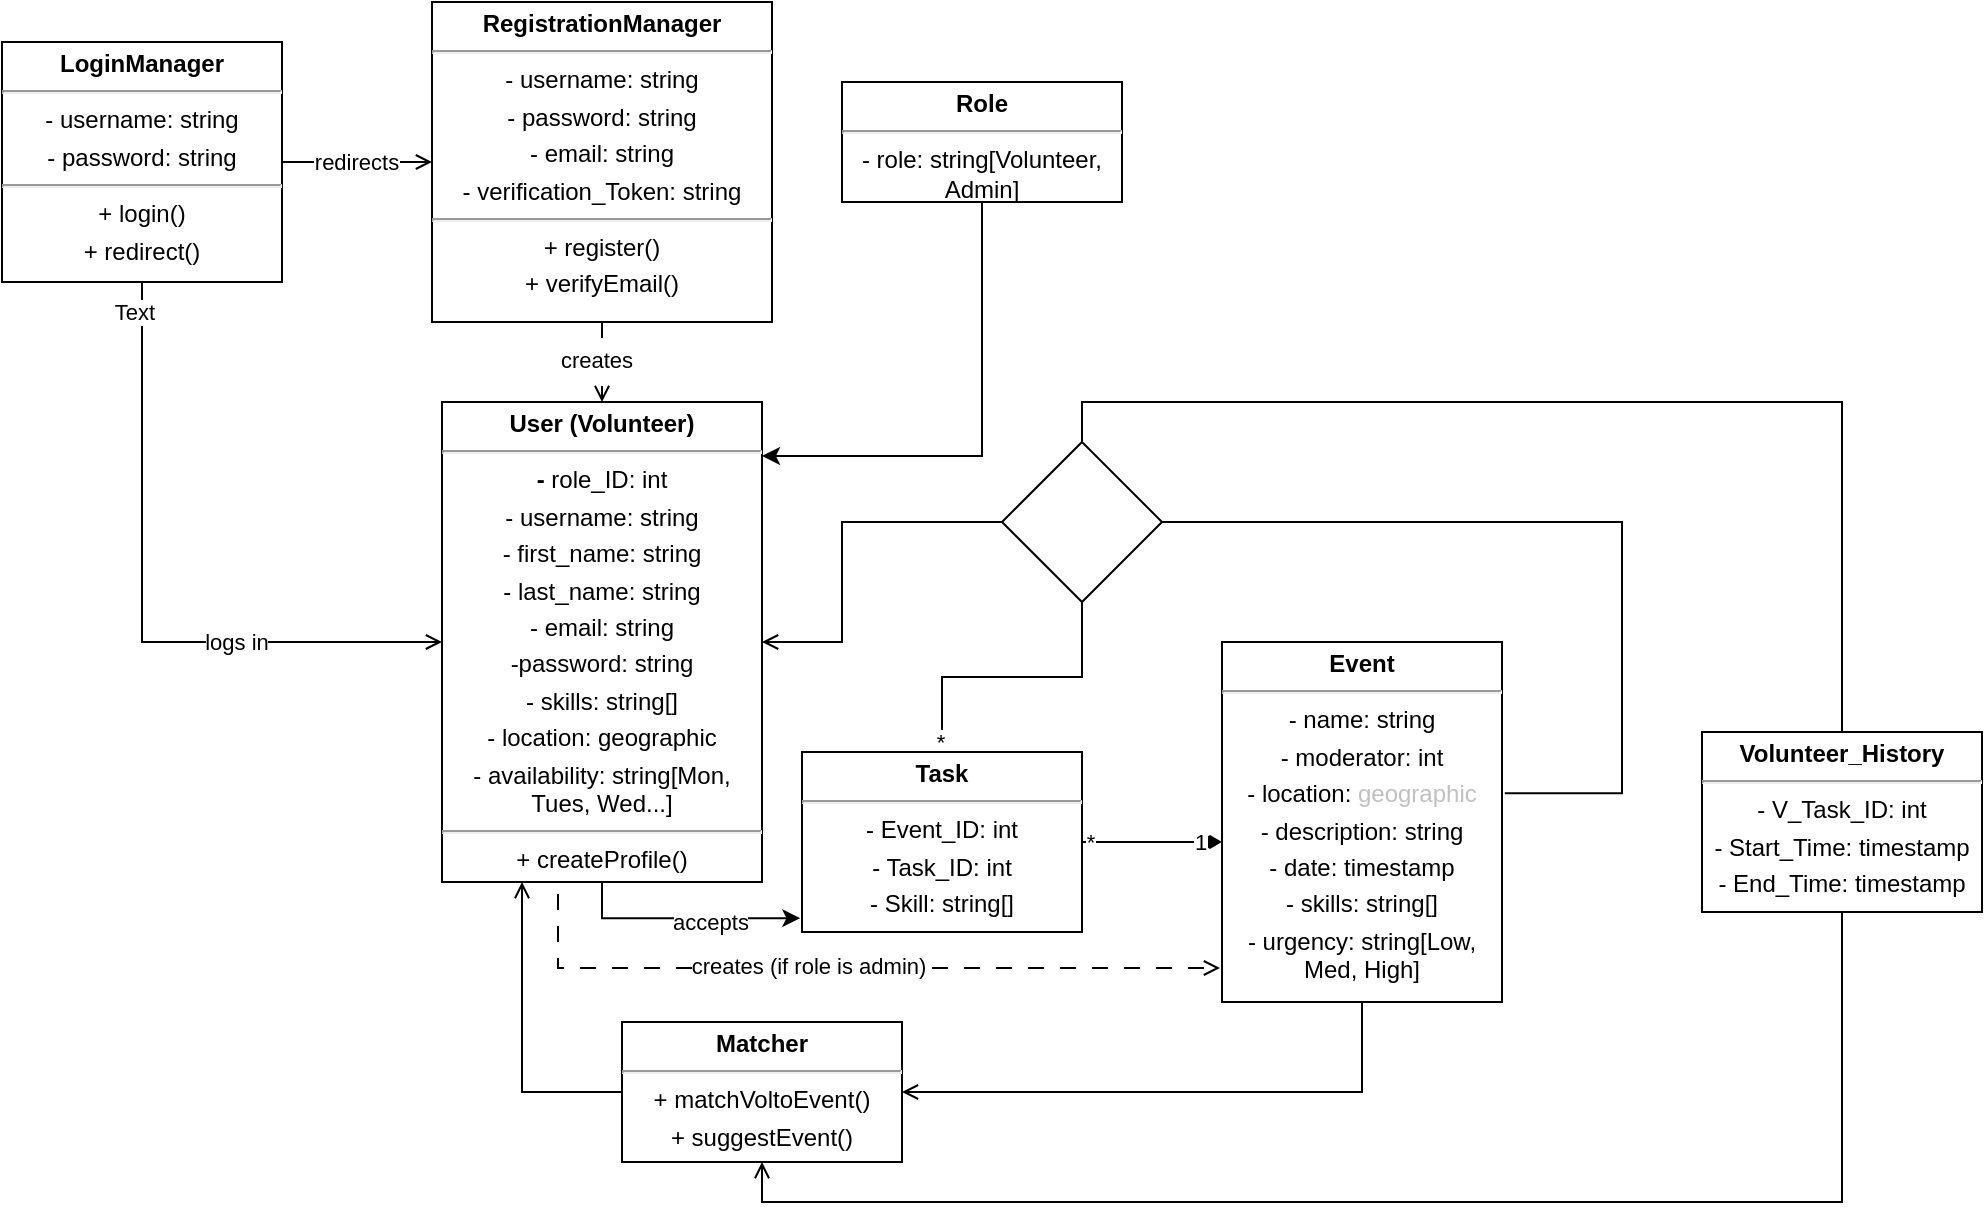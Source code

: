 <mxfile>
    <diagram name="Page-1" id="1ynipb41A76ynrJRXYRH">
        <mxGraphModel dx="1259" dy="696" grid="0" gridSize="10" guides="1" tooltips="1" connect="1" arrows="1" fold="1" page="0" pageScale="1" pageWidth="850" pageHeight="1100" background="light-dark(#FFFFFF,#FFFFFF)" math="0" shadow="0">
            <root>
                <mxCell id="0"/>
                <mxCell id="1" parent="0"/>
                <mxCell id="7v6IvsCs5i9A4eFvV6Ky-1" style="edgeStyle=orthogonalEdgeStyle;rounded=0;orthogonalLoop=1;jettySize=auto;html=1;exitX=1;exitY=0.5;exitDx=0;exitDy=0;entryX=0;entryY=0.5;entryDx=0;entryDy=0;endArrow=open;endFill=0;strokeColor=light-dark(#000000,#000000);fontColor=light-dark(#000000,#FFFFFF);" parent="1" source="7v6IvsCs5i9A4eFvV6Ky-6" target="7v6IvsCs5i9A4eFvV6Ky-9" edge="1">
                    <mxGeometry relative="1" as="geometry"/>
                </mxCell>
                <mxCell id="7v6IvsCs5i9A4eFvV6Ky-2" value="redirects" style="edgeLabel;html=1;align=center;verticalAlign=middle;resizable=0;points=[];fontColor=light-dark(#000000,#FFFFFF);" parent="7v6IvsCs5i9A4eFvV6Ky-1" vertex="1" connectable="0">
                    <mxGeometry x="-0.033" relative="1" as="geometry">
                        <mxPoint as="offset"/>
                    </mxGeometry>
                </mxCell>
                <mxCell id="7v6IvsCs5i9A4eFvV6Ky-3" style="edgeStyle=orthogonalEdgeStyle;rounded=0;orthogonalLoop=1;jettySize=auto;html=1;exitX=0.5;exitY=1;exitDx=0;exitDy=0;entryX=0;entryY=0.5;entryDx=0;entryDy=0;endArrow=open;endFill=0;strokeColor=light-dark(#000000,#000000);fontColor=light-dark(#000000,#FFFFFF);" parent="1" source="7v6IvsCs5i9A4eFvV6Ky-6" target="7v6IvsCs5i9A4eFvV6Ky-14" edge="1">
                    <mxGeometry relative="1" as="geometry"/>
                </mxCell>
                <mxCell id="7v6IvsCs5i9A4eFvV6Ky-4" value="logs in" style="edgeLabel;html=1;align=center;verticalAlign=middle;resizable=0;points=[];fontColor=light-dark(#000000,#FFFFFF);" parent="7v6IvsCs5i9A4eFvV6Ky-3" vertex="1" connectable="0">
                    <mxGeometry x="0.296" y="2" relative="1" as="geometry">
                        <mxPoint x="13" y="2" as="offset"/>
                    </mxGeometry>
                </mxCell>
                <mxCell id="7v6IvsCs5i9A4eFvV6Ky-5" value="Text" style="edgeLabel;html=1;align=center;verticalAlign=middle;resizable=0;points=[];fontColor=light-dark(#000000,#FFFFFF);" parent="7v6IvsCs5i9A4eFvV6Ky-3" vertex="1" connectable="0">
                    <mxGeometry x="-0.908" y="-4" relative="1" as="geometry">
                        <mxPoint as="offset"/>
                    </mxGeometry>
                </mxCell>
                <mxCell id="7v6IvsCs5i9A4eFvV6Ky-6" value="&lt;p style=&quot;margin:0px;margin-top:4px;text-align:center;&quot;&gt;&lt;b&gt;LoginManager&lt;/b&gt;&lt;/p&gt;&lt;hr&gt;&lt;p style=&quot;margin:0px;margin-top:4px;text-align:center;&quot;&gt;- username: string&lt;/p&gt;&lt;p style=&quot;margin:0px;margin-top:4px;text-align:center;&quot;&gt;- password: string&lt;/p&gt;&lt;hr&gt;&lt;p style=&quot;margin:0px;margin-top:4px;text-align:center;&quot;&gt;+ login()&lt;/p&gt;&lt;p style=&quot;margin:0px;margin-top:4px;text-align:center;&quot;&gt;+ redirect()&lt;/p&gt;&lt;p style=&quot;margin:0px;margin-top:4px;text-align:center;&quot;&gt;&lt;b&gt;&lt;br&gt;&lt;/b&gt;&lt;/p&gt;&lt;p style=&quot;margin:0px;margin-top:4px;text-align:center;&quot;&gt;&lt;b&gt;&lt;br&gt;&lt;/b&gt;&lt;/p&gt;&lt;p style=&quot;margin:0px;margin-top:4px;text-align:center;&quot;&gt;&lt;b&gt;&lt;br&gt;&lt;/b&gt;&lt;/p&gt;&lt;p style=&quot;margin:0px;margin-top:4px;text-align:center;&quot;&gt;&lt;b&gt;&lt;br&gt;&lt;/b&gt;&lt;/p&gt;&lt;p style=&quot;margin:0px;margin-top:4px;text-align:center;&quot;&gt;&lt;b&gt;+&lt;/b&gt;&lt;/p&gt;" style="verticalAlign=top;align=left;overflow=fill;html=1;whiteSpace=wrap;fontColor=default;" parent="1" vertex="1">
                    <mxGeometry x="230" y="330" width="140" height="120" as="geometry"/>
                </mxCell>
                <mxCell id="7v6IvsCs5i9A4eFvV6Ky-7" style="edgeStyle=orthogonalEdgeStyle;rounded=0;orthogonalLoop=1;jettySize=auto;html=1;exitX=0.5;exitY=1;exitDx=0;exitDy=0;entryX=0.5;entryY=0;entryDx=0;entryDy=0;dashed=1;dashPattern=8 8;endArrow=open;endFill=0;strokeColor=light-dark(#000000,#000000);fontColor=light-dark(#000000,#FFFFFF);" parent="1" source="7v6IvsCs5i9A4eFvV6Ky-9" target="7v6IvsCs5i9A4eFvV6Ky-14" edge="1">
                    <mxGeometry relative="1" as="geometry"/>
                </mxCell>
                <mxCell id="7v6IvsCs5i9A4eFvV6Ky-8" value="creates" style="edgeLabel;html=1;align=center;verticalAlign=middle;resizable=0;points=[];fontColor=light-dark(#000000,#FFFFFF);" parent="7v6IvsCs5i9A4eFvV6Ky-7" vertex="1" connectable="0">
                    <mxGeometry x="-0.082" y="-2" relative="1" as="geometry">
                        <mxPoint x="-1" as="offset"/>
                    </mxGeometry>
                </mxCell>
                <mxCell id="7v6IvsCs5i9A4eFvV6Ky-9" value="&lt;p style=&quot;margin:0px;margin-top:4px;text-align:center;&quot;&gt;&lt;b&gt;RegistrationManager&lt;/b&gt;&lt;/p&gt;&lt;hr&gt;&lt;p style=&quot;margin:0px;margin-top:4px;text-align:center;&quot;&gt;- username: string&lt;/p&gt;&lt;p style=&quot;margin:0px;margin-top:4px;text-align:center;&quot;&gt;- password: string&lt;/p&gt;&lt;p style=&quot;margin:0px;margin-top:4px;text-align:center;&quot;&gt;- email: string&lt;/p&gt;&lt;p style=&quot;margin:0px;margin-top:4px;text-align:center;&quot;&gt;- verification_Token: string&lt;/p&gt;&lt;hr&gt;&lt;p style=&quot;margin:0px;margin-top:4px;text-align:center;&quot;&gt;+ register()&lt;/p&gt;&lt;p style=&quot;margin:0px;margin-top:4px;text-align:center;&quot;&gt;+ verifyEmail()&lt;/p&gt;&lt;p style=&quot;margin:0px;margin-top:4px;text-align:center;&quot;&gt;&lt;b&gt;&lt;br&gt;&lt;/b&gt;&lt;/p&gt;" style="verticalAlign=top;align=left;overflow=fill;html=1;whiteSpace=wrap;fontColor=light-dark(#000000,#FFFFFF);" parent="1" vertex="1">
                    <mxGeometry x="445" y="310" width="170" height="160" as="geometry"/>
                </mxCell>
                <mxCell id="7v6IvsCs5i9A4eFvV6Ky-10" style="edgeStyle=orthogonalEdgeStyle;rounded=0;orthogonalLoop=1;jettySize=auto;html=1;exitX=0.5;exitY=1;exitDx=0;exitDy=0;entryX=-0.006;entryY=0.923;entryDx=0;entryDy=0;endArrow=classic;endFill=1;startFill=0;strokeColor=light-dark(#000000,#000000);entryPerimeter=0;startArrow=none;fontColor=light-dark(#000000,#FFFFFF);" parent="1" target="7v6IvsCs5i9A4eFvV6Ky-23" edge="1" source="7v6IvsCs5i9A4eFvV6Ky-14">
                    <mxGeometry relative="1" as="geometry">
                        <mxPoint x="530" y="740" as="sourcePoint"/>
                        <mxPoint x="590" y="772.5" as="targetPoint"/>
                        <Array as="points">
                            <mxPoint x="530" y="768"/>
                        </Array>
                    </mxGeometry>
                </mxCell>
                <mxCell id="7v6IvsCs5i9A4eFvV6Ky-11" value="accepts" style="edgeLabel;html=1;align=center;verticalAlign=middle;resizable=0;points=[];rotation=0;fontColor=light-dark(#000000,#FFFFFF);" parent="7v6IvsCs5i9A4eFvV6Ky-10" connectable="0" vertex="1">
                    <mxGeometry x="0.482" y="-1" relative="1" as="geometry">
                        <mxPoint x="-15" y="1" as="offset"/>
                    </mxGeometry>
                </mxCell>
                <mxCell id="7v6IvsCs5i9A4eFvV6Ky-12" style="edgeStyle=orthogonalEdgeStyle;rounded=0;orthogonalLoop=1;jettySize=auto;html=1;endArrow=open;endFill=0;dashed=1;dashPattern=8 8;elbow=vertical;entryX=-0.007;entryY=0.908;entryDx=0;entryDy=0;entryPerimeter=0;strokeColor=light-dark(#000000,#000000);fontColor=light-dark(#000000,#FFFFFF);" parent="1" target="7v6IvsCs5i9A4eFvV6Ky-16" edge="1">
                    <mxGeometry relative="1" as="geometry">
                        <mxPoint x="508" y="740" as="sourcePoint"/>
                        <mxPoint x="810" y="890" as="targetPoint"/>
                        <Array as="points">
                            <mxPoint x="508" y="793"/>
                            <mxPoint x="839" y="793"/>
                        </Array>
                    </mxGeometry>
                </mxCell>
                <mxCell id="7v6IvsCs5i9A4eFvV6Ky-13" value="creates (if role is admin)" style="edgeLabel;html=1;align=center;verticalAlign=middle;resizable=0;points=[];fontColor=light-dark(#000000,#FFFFFF);" parent="7v6IvsCs5i9A4eFvV6Ky-12" connectable="0" vertex="1">
                    <mxGeometry x="0.394" y="1" relative="1" as="geometry">
                        <mxPoint x="-90" as="offset"/>
                    </mxGeometry>
                </mxCell>
                <mxCell id="7v6IvsCs5i9A4eFvV6Ky-14" value="&lt;p style=&quot;margin:0px;margin-top:4px;text-align:center;&quot;&gt;&lt;b&gt;User (Volunteer)&lt;/b&gt;&lt;/p&gt;&lt;hr&gt;&lt;p style=&quot;margin:0px;margin-top:4px;text-align:center;&quot;&gt;&lt;b&gt;-&lt;/b&gt; role_ID: int&lt;/p&gt;&lt;p style=&quot;margin:0px;margin-top:4px;text-align:center;&quot;&gt;- username: string&lt;/p&gt;&lt;p style=&quot;margin:0px;margin-top:4px;text-align:center;&quot;&gt;- first_name: string&lt;/p&gt;&lt;p style=&quot;margin:0px;margin-top:4px;text-align:center;&quot;&gt;- last_name: string&lt;/p&gt;&lt;p style=&quot;margin:0px;margin-top:4px;text-align:center;&quot;&gt;- email: string&lt;/p&gt;&lt;p style=&quot;margin:0px;margin-top:4px;text-align:center;&quot;&gt;-password: string&lt;/p&gt;&lt;p style=&quot;margin:0px;margin-top:4px;text-align:center;&quot;&gt;- skills: string[]&lt;/p&gt;&lt;p style=&quot;text-align: center; margin: 4px 0px 0px;&quot;&gt;- location: geographic&lt;/p&gt;&lt;p style=&quot;text-align: center; margin: 4px 0px 0px;&quot;&gt;- availability: string[Mon, Tues, Wed...]&lt;/p&gt;&lt;hr style=&quot;text-align: center;&quot;&gt;&lt;div style=&quot;text-align: center;&quot;&gt;+ createProfile()&lt;/div&gt;" style="verticalAlign=top;align=left;overflow=fill;html=1;whiteSpace=wrap;fontColor=light-dark(#000000,#FFFFFF);" parent="1" vertex="1">
                    <mxGeometry x="450" y="510" width="160" height="240" as="geometry"/>
                </mxCell>
                <mxCell id="7v6IvsCs5i9A4eFvV6Ky-15" style="edgeStyle=orthogonalEdgeStyle;rounded=0;orthogonalLoop=1;jettySize=auto;html=1;exitX=0.5;exitY=1;exitDx=0;exitDy=0;entryX=1;entryY=0.5;entryDx=0;entryDy=0;endArrow=open;endFill=0;strokeColor=light-dark(#000000,#000000);fontColor=light-dark(#000000,#FFFFFF);" parent="1" source="7v6IvsCs5i9A4eFvV6Ky-16" target="7v6IvsCs5i9A4eFvV6Ky-32" edge="1">
                    <mxGeometry relative="1" as="geometry"/>
                </mxCell>
                <mxCell id="7v6IvsCs5i9A4eFvV6Ky-16" value="&lt;p style=&quot;margin:0px;margin-top:4px;text-align:center;&quot;&gt;&lt;b&gt;Event&lt;/b&gt;&lt;/p&gt;&lt;hr&gt;&lt;p style=&quot;margin:0px;margin-top:4px;text-align:center;&quot;&gt;- name: string&lt;/p&gt;&lt;p style=&quot;margin:0px;margin-top:4px;text-align:center;&quot;&gt;- moderator: int&lt;/p&gt;&lt;p style=&quot;margin:0px;margin-top:4px;text-align:center;&quot;&gt;- location:&amp;nbsp;&lt;span style=&quot;background-color: transparent;&quot;&gt;&lt;font style=&quot;color: light-dark(rgb(192, 192, 192), rgb(255, 255, 255));&quot;&gt;geographic&lt;/font&gt;&lt;/span&gt;&lt;/p&gt;&lt;p style=&quot;margin:0px;margin-top:4px;text-align:center;&quot;&gt;- description: string&lt;/p&gt;&lt;p style=&quot;margin:0px;margin-top:4px;text-align:center;&quot;&gt;&lt;span style=&quot;background-color: transparent;&quot;&gt;- date: timestamp&lt;/span&gt;&lt;/p&gt;&lt;p style=&quot;margin:0px;margin-top:4px;text-align:center;&quot;&gt;- skills: string[]&lt;/p&gt;&lt;p style=&quot;margin:0px;margin-top:4px;text-align:center;&quot;&gt;- urgency: string[Low, Med, High]&lt;/p&gt;" style="verticalAlign=top;align=left;overflow=fill;html=1;whiteSpace=wrap;fontColor=light-dark(#000000,#FFFFFF);" parent="1" vertex="1">
                    <mxGeometry x="840" y="630" width="140" height="180" as="geometry"/>
                </mxCell>
                <mxCell id="7v6IvsCs5i9A4eFvV6Ky-19" style="edgeStyle=orthogonalEdgeStyle;rounded=0;orthogonalLoop=1;jettySize=auto;html=1;exitX=1.01;exitY=0.42;exitDx=0;exitDy=0;entryX=1;entryY=0.5;entryDx=0;entryDy=0;endArrow=none;startFill=0;startArrow=none;strokeColor=light-dark(#000000,#000000);fontColor=light-dark(#000000,#FFFFFF);exitPerimeter=0;" parent="1" source="7v6IvsCs5i9A4eFvV6Ky-16" target="7v6IvsCs5i9A4eFvV6Ky-35" edge="1">
                    <mxGeometry relative="1" as="geometry">
                        <mxPoint x="1100" y="850" as="sourcePoint"/>
                        <Array as="points">
                            <mxPoint x="1040" y="706"/>
                            <mxPoint x="1040" y="570"/>
                        </Array>
                    </mxGeometry>
                </mxCell>
                <mxCell id="7v6IvsCs5i9A4eFvV6Ky-21" style="edgeStyle=orthogonalEdgeStyle;rounded=0;orthogonalLoop=1;jettySize=auto;html=1;exitX=0.5;exitY=0;exitDx=0;exitDy=0;entryX=0.5;entryY=1;entryDx=0;entryDy=0;endArrow=none;endFill=1;endSize=9;startFill=0;strokeColor=light-dark(#000000,#000000);fontColor=light-dark(#000000,#FFFFFF);" parent="1" source="7v6IvsCs5i9A4eFvV6Ky-23" target="7v6IvsCs5i9A4eFvV6Ky-35" edge="1">
                    <mxGeometry relative="1" as="geometry"/>
                </mxCell>
                <mxCell id="7v6IvsCs5i9A4eFvV6Ky-22" value="*" style="edgeLabel;html=1;align=center;verticalAlign=middle;resizable=0;points=[];fontColor=light-dark(#000000,#FFFFFF);" parent="7v6IvsCs5i9A4eFvV6Ky-21" connectable="0" vertex="1">
                    <mxGeometry x="-0.932" y="1" relative="1" as="geometry">
                        <mxPoint as="offset"/>
                    </mxGeometry>
                </mxCell>
                <mxCell id="7v6IvsCs5i9A4eFvV6Ky-23" value="&lt;p style=&quot;margin:0px;margin-top:4px;text-align:center;&quot;&gt;&lt;b&gt;Task&lt;/b&gt;&lt;/p&gt;&lt;hr&gt;&lt;p style=&quot;margin:0px;margin-top:4px;text-align:center;&quot;&gt;- Event_ID: int&lt;/p&gt;&lt;p style=&quot;margin:0px;margin-top:4px;text-align:center;&quot;&gt;- Task_ID: int&lt;/p&gt;&lt;p style=&quot;margin:0px;margin-top:4px;text-align:center;&quot;&gt;- Skill: string[]&lt;/p&gt;" style="verticalAlign=top;align=left;overflow=fill;html=1;whiteSpace=wrap;fontColor=light-dark(#000000,#FFFFFF);" parent="1" vertex="1">
                    <mxGeometry x="630" y="685" width="140" height="90" as="geometry"/>
                </mxCell>
                <mxCell id="7v6IvsCs5i9A4eFvV6Ky-24" style="edgeStyle=orthogonalEdgeStyle;rounded=0;orthogonalLoop=1;jettySize=auto;html=1;exitX=0.5;exitY=1;exitDx=0;exitDy=0;entryX=0.5;entryY=1;entryDx=0;entryDy=0;endArrow=open;endFill=0;strokeColor=light-dark(#000000,#000000);fontColor=light-dark(#000000,#FFFFFF);" parent="1" source="7v6IvsCs5i9A4eFvV6Ky-25" target="7v6IvsCs5i9A4eFvV6Ky-32" edge="1">
                    <mxGeometry relative="1" as="geometry"/>
                </mxCell>
                <mxCell id="7v6IvsCs5i9A4eFvV6Ky-25" value="&lt;p style=&quot;margin:0px;margin-top:4px;text-align:center;&quot;&gt;&lt;b&gt;Volunteer_History&lt;/b&gt;&lt;/p&gt;&lt;hr&gt;&lt;p style=&quot;margin:0px;margin-top:4px;text-align:center;&quot;&gt;- V_Task_ID: int&lt;/p&gt;&lt;p style=&quot;margin:0px;margin-top:4px;text-align:center;&quot;&gt;- Start_Time: timestamp&lt;/p&gt;&lt;p style=&quot;margin:0px;margin-top:4px;text-align:center;&quot;&gt;- End_Time: timestamp&lt;/p&gt;" style="verticalAlign=top;align=left;overflow=fill;html=1;whiteSpace=wrap;fontColor=light-dark(#000000,#FFFFFF);" parent="1" vertex="1">
                    <mxGeometry x="1080" y="675" width="140" height="90" as="geometry"/>
                </mxCell>
                <mxCell id="7v6IvsCs5i9A4eFvV6Ky-26" style="edgeStyle=orthogonalEdgeStyle;rounded=0;orthogonalLoop=1;jettySize=auto;html=1;exitX=1;exitY=0.5;exitDx=0;exitDy=0;endArrow=diamondThin;endFill=1;endSize=9;strokeColor=light-dark(#000000,#000000);fontColor=light-dark(#000000,#FFFFFF);" parent="1" source="7v6IvsCs5i9A4eFvV6Ky-23" edge="1">
                    <mxGeometry relative="1" as="geometry">
                        <mxPoint x="840" y="730" as="targetPoint"/>
                        <Array as="points">
                            <mxPoint x="840" y="730"/>
                        </Array>
                    </mxGeometry>
                </mxCell>
                <mxCell id="7v6IvsCs5i9A4eFvV6Ky-27" value="*" style="edgeLabel;html=1;align=center;verticalAlign=middle;resizable=0;points=[];fontColor=light-dark(#000000,#FFFFFF);" parent="7v6IvsCs5i9A4eFvV6Ky-26" vertex="1" connectable="0">
                    <mxGeometry x="-0.896" relative="1" as="geometry">
                        <mxPoint as="offset"/>
                    </mxGeometry>
                </mxCell>
                <mxCell id="7v6IvsCs5i9A4eFvV6Ky-28" value="1" style="edgeLabel;html=1;align=center;verticalAlign=middle;resizable=0;points=[];fontColor=light-dark(#000000,#FFFFFF);" parent="7v6IvsCs5i9A4eFvV6Ky-26" vertex="1" connectable="0">
                    <mxGeometry x="0.764" y="-1" relative="1" as="geometry">
                        <mxPoint x="-3" y="-1" as="offset"/>
                    </mxGeometry>
                </mxCell>
                <mxCell id="7v6IvsCs5i9A4eFvV6Ky-29" style="edgeStyle=orthogonalEdgeStyle;rounded=0;orthogonalLoop=1;jettySize=auto;html=1;strokeColor=light-dark(#000000,#000000);fontColor=light-dark(#000000,#FFFFFF);" parent="1" source="7v6IvsCs5i9A4eFvV6Ky-30" target="7v6IvsCs5i9A4eFvV6Ky-14" edge="1">
                    <mxGeometry relative="1" as="geometry">
                        <mxPoint x="640" y="551" as="targetPoint"/>
                        <Array as="points">
                            <mxPoint x="720" y="537"/>
                        </Array>
                    </mxGeometry>
                </mxCell>
                <mxCell id="7v6IvsCs5i9A4eFvV6Ky-30" value="&lt;p style=&quot;margin:0px;margin-top:4px;text-align:center;&quot;&gt;&lt;b&gt;Role&lt;/b&gt;&lt;/p&gt;&lt;hr&gt;&lt;p style=&quot;margin:0px;margin-top:4px;text-align:center;&quot;&gt;- role: string[Volunteer, Admin]&lt;/p&gt;" style="verticalAlign=top;align=left;overflow=fill;html=1;whiteSpace=wrap;fontColor=light-dark(#000000,#FFFFFF);" parent="1" vertex="1">
                    <mxGeometry x="650" y="350" width="140" height="60" as="geometry"/>
                </mxCell>
                <mxCell id="7v6IvsCs5i9A4eFvV6Ky-31" style="edgeStyle=orthogonalEdgeStyle;rounded=0;orthogonalLoop=1;jettySize=auto;html=1;exitX=0;exitY=0.5;exitDx=0;exitDy=0;entryX=0.25;entryY=1;entryDx=0;entryDy=0;endArrow=open;endFill=0;strokeColor=light-dark(#000000,#000000);fontColor=light-dark(#000000,#FFFFFF);" parent="1" source="7v6IvsCs5i9A4eFvV6Ky-32" target="7v6IvsCs5i9A4eFvV6Ky-14" edge="1">
                    <mxGeometry relative="1" as="geometry"/>
                </mxCell>
                <mxCell id="7v6IvsCs5i9A4eFvV6Ky-32" value="&lt;p style=&quot;margin:0px;margin-top:4px;text-align:center;&quot;&gt;&lt;b&gt;Matcher&lt;/b&gt;&lt;/p&gt;&lt;hr&gt;&lt;p style=&quot;margin:0px;margin-top:4px;text-align:center;&quot;&gt;+ matchVoltoEvent()&lt;/p&gt;&lt;p style=&quot;margin:0px;margin-top:4px;text-align:center;&quot;&gt;+ suggestEvent()&lt;/p&gt;" style="verticalAlign=top;align=left;overflow=fill;html=1;whiteSpace=wrap;fontColor=light-dark(#000000,#FFFFFF);" parent="1" vertex="1">
                    <mxGeometry x="540" y="820" width="140" height="70" as="geometry"/>
                </mxCell>
                <mxCell id="7v6IvsCs5i9A4eFvV6Ky-33" style="edgeStyle=orthogonalEdgeStyle;rounded=0;orthogonalLoop=1;jettySize=auto;html=1;exitX=0;exitY=0.5;exitDx=0;exitDy=0;entryX=1;entryY=0.5;entryDx=0;entryDy=0;endArrow=open;endFill=0;strokeColor=light-dark(#000000,#000000);fontColor=light-dark(#000000,#FFFFFF);" parent="1" source="7v6IvsCs5i9A4eFvV6Ky-35" target="7v6IvsCs5i9A4eFvV6Ky-14" edge="1">
                    <mxGeometry relative="1" as="geometry">
                        <Array as="points">
                            <mxPoint x="650" y="570"/>
                            <mxPoint x="650" y="630"/>
                        </Array>
                    </mxGeometry>
                </mxCell>
                <mxCell id="7v6IvsCs5i9A4eFvV6Ky-34" style="edgeStyle=orthogonalEdgeStyle;rounded=0;orthogonalLoop=1;jettySize=auto;html=1;exitX=0.5;exitY=0;exitDx=0;exitDy=0;entryX=0.5;entryY=0;entryDx=0;entryDy=0;endArrow=none;startFill=0;strokeColor=light-dark(#000000,#000000);fontColor=light-dark(#000000,#FFFFFF);" parent="1" source="7v6IvsCs5i9A4eFvV6Ky-35" target="7v6IvsCs5i9A4eFvV6Ky-25" edge="1">
                    <mxGeometry relative="1" as="geometry"/>
                </mxCell>
                <mxCell id="7v6IvsCs5i9A4eFvV6Ky-35" value="" style="rhombus;whiteSpace=wrap;html=1;fontColor=light-dark(#000000,#FFFFFF);" parent="1" vertex="1">
                    <mxGeometry x="730" y="530" width="80" height="80" as="geometry"/>
                </mxCell>
            </root>
        </mxGraphModel>
    </diagram>
</mxfile>